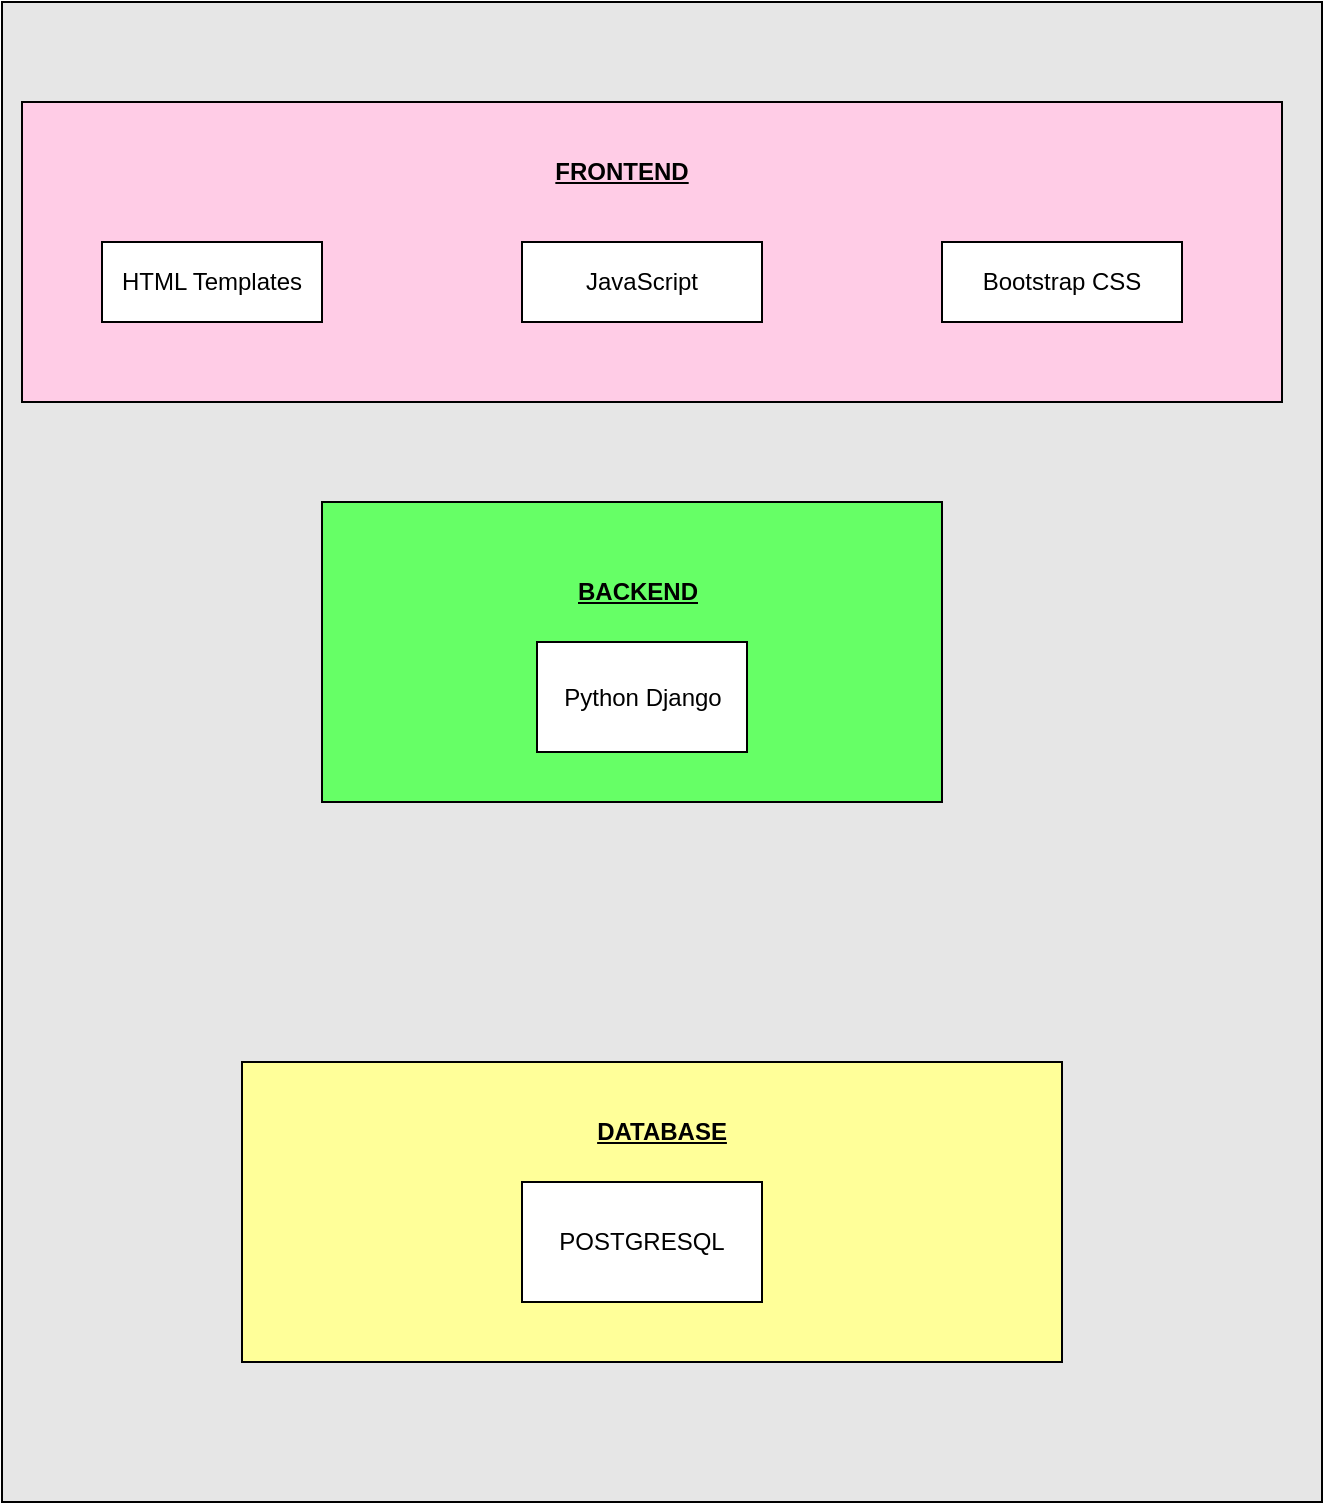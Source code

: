 <mxfile>
    <diagram id="-3ijYxc0tLprnT-sudV8" name="Page-1">
        <mxGraphModel dx="1345" dy="659" grid="1" gridSize="10" guides="1" tooltips="1" connect="1" arrows="1" fold="1" page="1" pageScale="1" pageWidth="850" pageHeight="1100" math="0" shadow="0">
            <root>
                <mxCell id="0"/>
                <mxCell id="1" parent="0"/>
                <mxCell id="677" value="" style="rounded=0;whiteSpace=wrap;html=1;fillColor=#E6E6E6;" vertex="1" parent="1">
                    <mxGeometry x="200" y="160" width="660" height="750" as="geometry"/>
                </mxCell>
                <mxCell id="678" value="" style="rounded=0;whiteSpace=wrap;html=1;fillColor=#FFCCE6;" vertex="1" parent="1">
                    <mxGeometry x="210" y="210" width="630" height="150" as="geometry"/>
                </mxCell>
                <mxCell id="679" value="&lt;b&gt;&lt;u&gt;FRONTEND&lt;/u&gt;&lt;/b&gt;" style="text;html=1;align=center;verticalAlign=middle;whiteSpace=wrap;rounded=0;" vertex="1" parent="1">
                    <mxGeometry x="480" y="230" width="60" height="30" as="geometry"/>
                </mxCell>
                <mxCell id="680" value="HTML Templates" style="rounded=0;whiteSpace=wrap;html=1;" vertex="1" parent="1">
                    <mxGeometry x="250" y="280" width="110" height="40" as="geometry"/>
                </mxCell>
                <mxCell id="683" value="Bootstrap CSS" style="rounded=0;whiteSpace=wrap;html=1;" vertex="1" parent="1">
                    <mxGeometry x="670" y="280" width="120" height="40" as="geometry"/>
                </mxCell>
                <mxCell id="684" value="JavaScript" style="rounded=0;whiteSpace=wrap;html=1;" vertex="1" parent="1">
                    <mxGeometry x="460" y="280" width="120" height="40" as="geometry"/>
                </mxCell>
                <mxCell id="685" value="" style="rounded=0;whiteSpace=wrap;html=1;fillColor=#66FF66;" vertex="1" parent="1">
                    <mxGeometry x="360" y="410" width="310" height="150" as="geometry"/>
                </mxCell>
                <mxCell id="686" value="&lt;b&gt;&lt;u&gt;BACKEND&lt;/u&gt;&lt;/b&gt;" style="text;html=1;align=center;verticalAlign=middle;whiteSpace=wrap;rounded=0;" vertex="1" parent="1">
                    <mxGeometry x="487.5" y="440" width="60" height="30" as="geometry"/>
                </mxCell>
                <mxCell id="687" value="Python Django" style="rounded=0;whiteSpace=wrap;html=1;" vertex="1" parent="1">
                    <mxGeometry x="467.5" y="480" width="105" height="55" as="geometry"/>
                </mxCell>
                <mxCell id="688" value="" style="rounded=0;whiteSpace=wrap;html=1;fillColor=#FFFF99;" vertex="1" parent="1">
                    <mxGeometry x="320" y="690" width="410" height="150" as="geometry"/>
                </mxCell>
                <mxCell id="689" value="&lt;b&gt;&lt;u&gt;DATABASE&lt;/u&gt;&lt;/b&gt;" style="text;html=1;align=center;verticalAlign=middle;whiteSpace=wrap;rounded=0;" vertex="1" parent="1">
                    <mxGeometry x="500" y="710" width="60" height="30" as="geometry"/>
                </mxCell>
                <mxCell id="690" value="POSTGRESQL" style="rounded=0;whiteSpace=wrap;html=1;" vertex="1" parent="1">
                    <mxGeometry x="460" y="750" width="120" height="60" as="geometry"/>
                </mxCell>
            </root>
        </mxGraphModel>
    </diagram>
</mxfile>